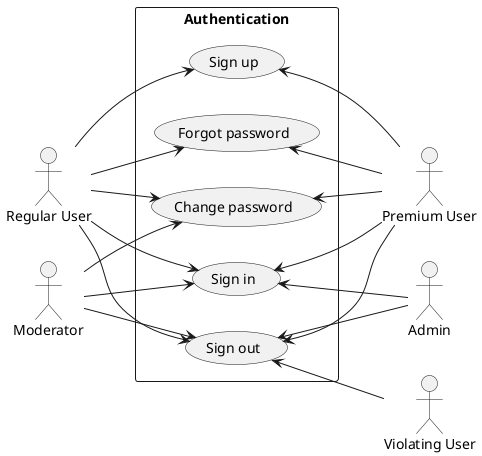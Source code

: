 @startuml
:Regular User: as ru
:Violating User: as vu
:Premium User: as pu
:Moderator: as mod
:Admin: as ad

left to right direction
rectangle Authentication {
  (Sign in) as signIn
  (Sign up) as signUp
  (Forgot password) as forgotPassword
  (Change password) as changePassword
  (Sign out) as signOut
}

ru --> signIn
ru --> signUp
ru --> forgotPassword
ru --> changePassword
ru --> signOut

signOut <-- vu

signIn <-- pu
signUp <-- pu
forgotPassword <-- pu
changePassword <-- pu
signOut <-- pu

mod --> signIn
mod --> changePassword
mod --> signOut
signIn <-- ad
signOut <-- ad
@enduml